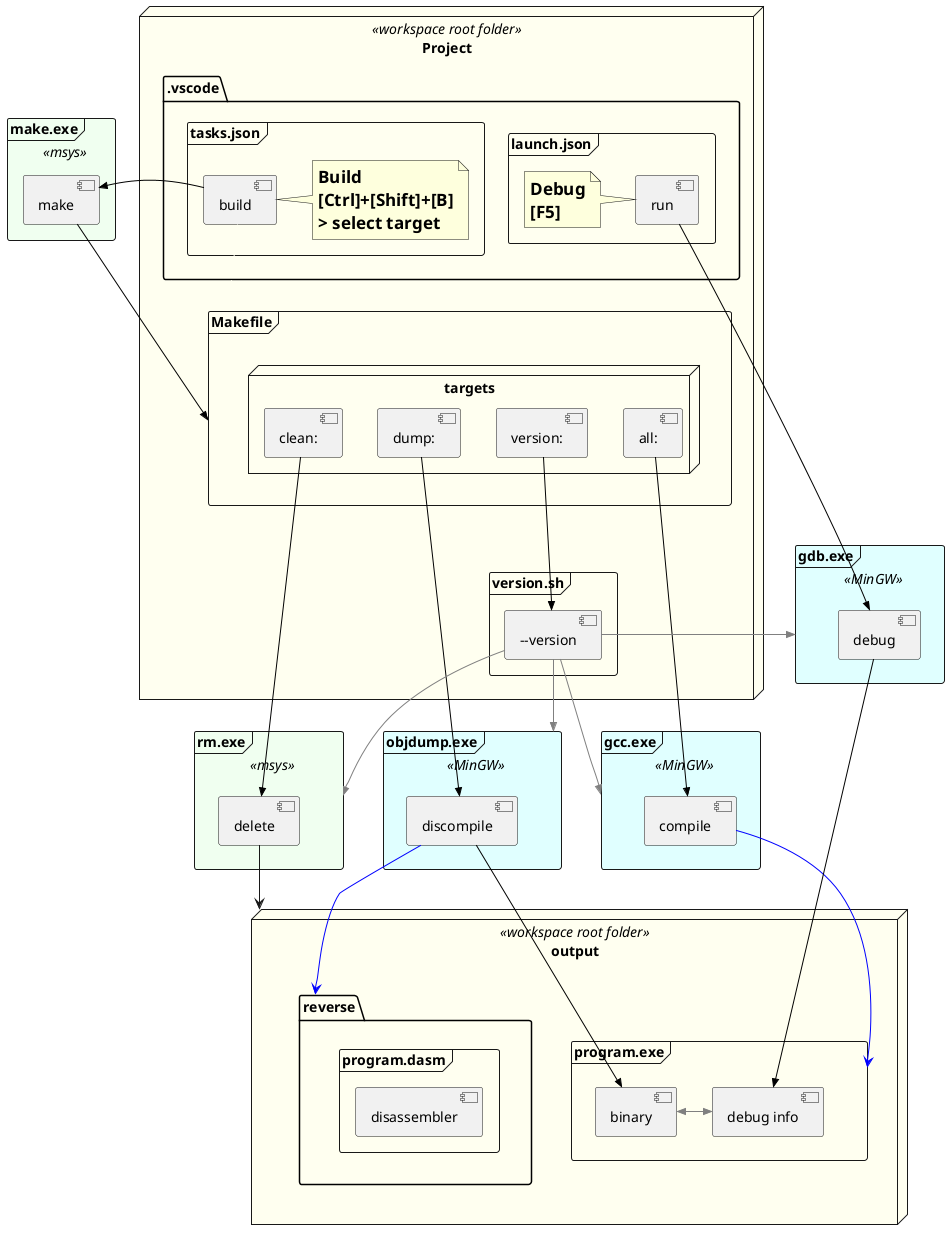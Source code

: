 @startuml enviroment
skinparam frame {
	backgroundColor<<msys>> honeydew
	backgroundColor<<MinGW>> lightcyan
}
skinparam node {
	backgroundColor ivory
}
node "Project" <<workspace root folder>> {
  folder ".vscode" {
    frame "launch.json" {
      [run]
      note left of [run]
        =Debug
        =[F5]
      end note
    }
    frame "tasks.json" {
      [build]
      note right of [build]
        =Build
        =[Ctrl]+[Shift]+[B]
        => select target
      end note
    }
  }
  frame "Makefile" {
    node targets {
      [all:]
      [dump:]
      [clean:]
      [version:]
    }
  }
  frame "version.sh" {
    [--version]
  }
}
frame "make.exe" <<msys>> {
  [make]
}
frame "gcc.exe" <<MinGW>> {
  [compile]
}
frame "objdump.exe" <<MinGW>> {
  [discompile]
}
frame "rm.exe" <<msys>> {
  [delete]
}
frame "gdb.exe" <<MinGW>> {
  [debug]
}

node "output" <<workspace root folder>> {
  frame "program.exe" {
    [binary] <<->> [debug info] #gray
  }
  folder "reverse"{
    frame "program.dasm" {
      [disassembler]
    }
  }
}

[build] .. Makefile #ivory
[build] ->> [make] #black
  [make] -->> Makefile #black
    [all:] -->> [compile] #black
      [compile] --> program.exe #blue
    [dump:] -->> [discompile] #black
      [discompile] ->> [binary] #black
      [discompile] --> reverse #blue
    [clean:] -->> [delete] #black
      [delete] --> output
    [version:] -->> [--version] #black
      [--version] -->> gcc.exe #gray
      [--version] -->> objdump.exe #gray
      [--version] -->> rm.exe #gray
      [--version] ->> gdb.exe #gray
[run] -->> [debug] #black
  [debug] ->> [debug info] #black
@enduml